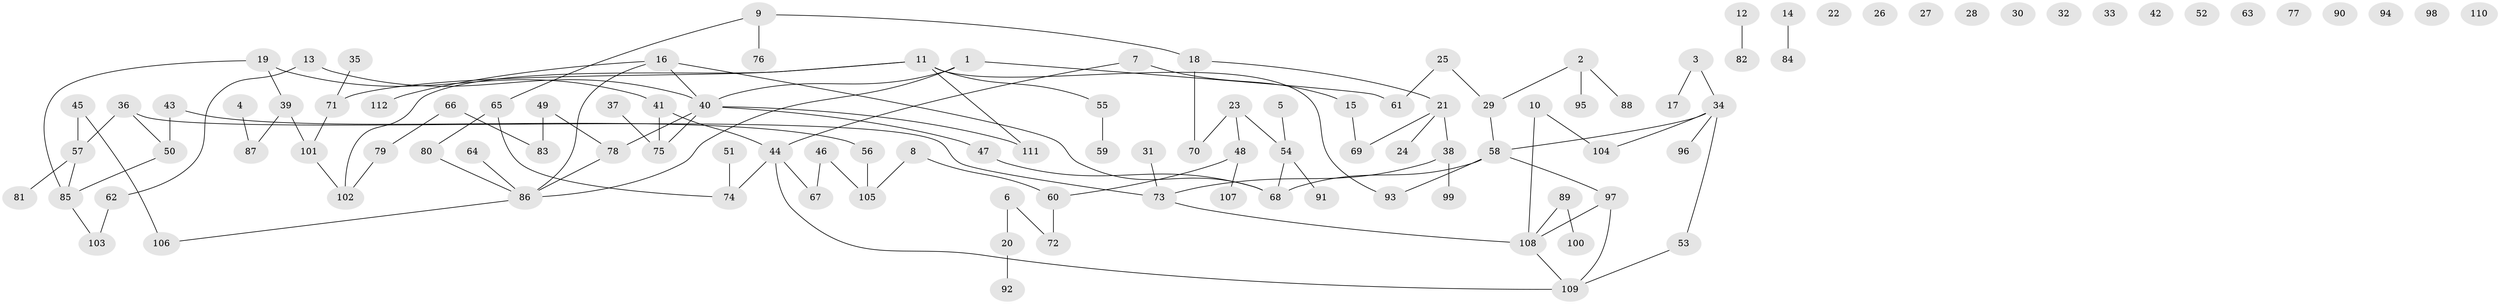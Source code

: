 // coarse degree distribution, {2: 0.3333333333333333, 11: 0.015873015873015872, 3: 0.2857142857142857, 4: 0.06349206349206349, 5: 0.07936507936507936, 1: 0.2222222222222222}
// Generated by graph-tools (version 1.1) at 2025/48/03/04/25 22:48:04]
// undirected, 112 vertices, 116 edges
graph export_dot {
  node [color=gray90,style=filled];
  1;
  2;
  3;
  4;
  5;
  6;
  7;
  8;
  9;
  10;
  11;
  12;
  13;
  14;
  15;
  16;
  17;
  18;
  19;
  20;
  21;
  22;
  23;
  24;
  25;
  26;
  27;
  28;
  29;
  30;
  31;
  32;
  33;
  34;
  35;
  36;
  37;
  38;
  39;
  40;
  41;
  42;
  43;
  44;
  45;
  46;
  47;
  48;
  49;
  50;
  51;
  52;
  53;
  54;
  55;
  56;
  57;
  58;
  59;
  60;
  61;
  62;
  63;
  64;
  65;
  66;
  67;
  68;
  69;
  70;
  71;
  72;
  73;
  74;
  75;
  76;
  77;
  78;
  79;
  80;
  81;
  82;
  83;
  84;
  85;
  86;
  87;
  88;
  89;
  90;
  91;
  92;
  93;
  94;
  95;
  96;
  97;
  98;
  99;
  100;
  101;
  102;
  103;
  104;
  105;
  106;
  107;
  108;
  109;
  110;
  111;
  112;
  1 -- 40;
  1 -- 61;
  1 -- 86;
  2 -- 29;
  2 -- 88;
  2 -- 95;
  3 -- 17;
  3 -- 34;
  4 -- 87;
  5 -- 54;
  6 -- 20;
  6 -- 72;
  7 -- 15;
  7 -- 44;
  8 -- 60;
  8 -- 105;
  9 -- 18;
  9 -- 65;
  9 -- 76;
  10 -- 104;
  10 -- 108;
  11 -- 55;
  11 -- 71;
  11 -- 93;
  11 -- 102;
  11 -- 111;
  12 -- 82;
  13 -- 40;
  13 -- 62;
  14 -- 84;
  15 -- 69;
  16 -- 40;
  16 -- 68;
  16 -- 86;
  16 -- 112;
  18 -- 21;
  18 -- 70;
  19 -- 39;
  19 -- 41;
  19 -- 85;
  20 -- 92;
  21 -- 24;
  21 -- 38;
  21 -- 69;
  23 -- 48;
  23 -- 54;
  23 -- 70;
  25 -- 29;
  25 -- 61;
  29 -- 58;
  31 -- 73;
  34 -- 53;
  34 -- 58;
  34 -- 96;
  34 -- 104;
  35 -- 71;
  36 -- 50;
  36 -- 57;
  36 -- 73;
  37 -- 75;
  38 -- 73;
  38 -- 99;
  39 -- 87;
  39 -- 101;
  40 -- 47;
  40 -- 75;
  40 -- 78;
  40 -- 111;
  41 -- 44;
  41 -- 75;
  43 -- 50;
  43 -- 56;
  44 -- 67;
  44 -- 74;
  44 -- 109;
  45 -- 57;
  45 -- 106;
  46 -- 67;
  46 -- 105;
  47 -- 68;
  48 -- 60;
  48 -- 107;
  49 -- 78;
  49 -- 83;
  50 -- 85;
  51 -- 74;
  53 -- 109;
  54 -- 68;
  54 -- 91;
  55 -- 59;
  56 -- 105;
  57 -- 81;
  57 -- 85;
  58 -- 68;
  58 -- 93;
  58 -- 97;
  60 -- 72;
  62 -- 103;
  64 -- 86;
  65 -- 74;
  65 -- 80;
  66 -- 79;
  66 -- 83;
  71 -- 101;
  73 -- 108;
  78 -- 86;
  79 -- 102;
  80 -- 86;
  85 -- 103;
  86 -- 106;
  89 -- 100;
  89 -- 108;
  97 -- 108;
  97 -- 109;
  101 -- 102;
  108 -- 109;
}
